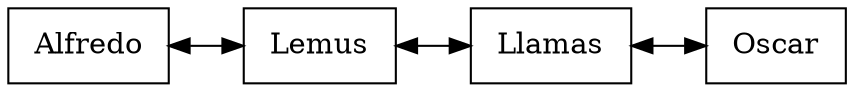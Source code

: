 digraph R { 
rankdir = LR;node [shape=rectangle, height=0.5, width=0.5];
graph[ nodesep = 0.5];
node0 [label = " Alfredo " ];
node1 [label = " Lemus " ];
node2 [label = " Llamas " ];
node3 [label = " Oscar " ];
 node0 ->  node1 ->  node2 -> node3 [dir=both];}